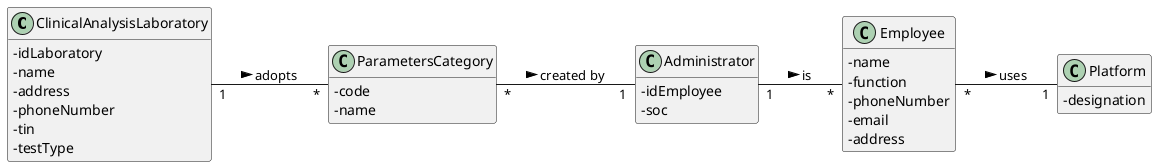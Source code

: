 @startuml
hide methods
left to right direction
skinparam classAttributeIconSize 0

class ClinicalAnalysisLaboratory{
    -idLaboratory
    -name
    -address
    -phoneNumber
    -tin
    -testType
}


class Employee{
    -name
    -function
    -phoneNumber
    -email
    -address
}

class Platform{
    -designation
}

class Administrator{
    -idEmployee
    -soc
}

class ParametersCategory{
    -code
    -name
}


ParametersCategory "*" -- "1" Administrator : created by >
Administrator "1" -- "*" Employee : is >
ClinicalAnalysisLaboratory "1" -- "*" ParametersCategory : adopts >
Employee "*" -- "1" Platform : uses >


@enduml